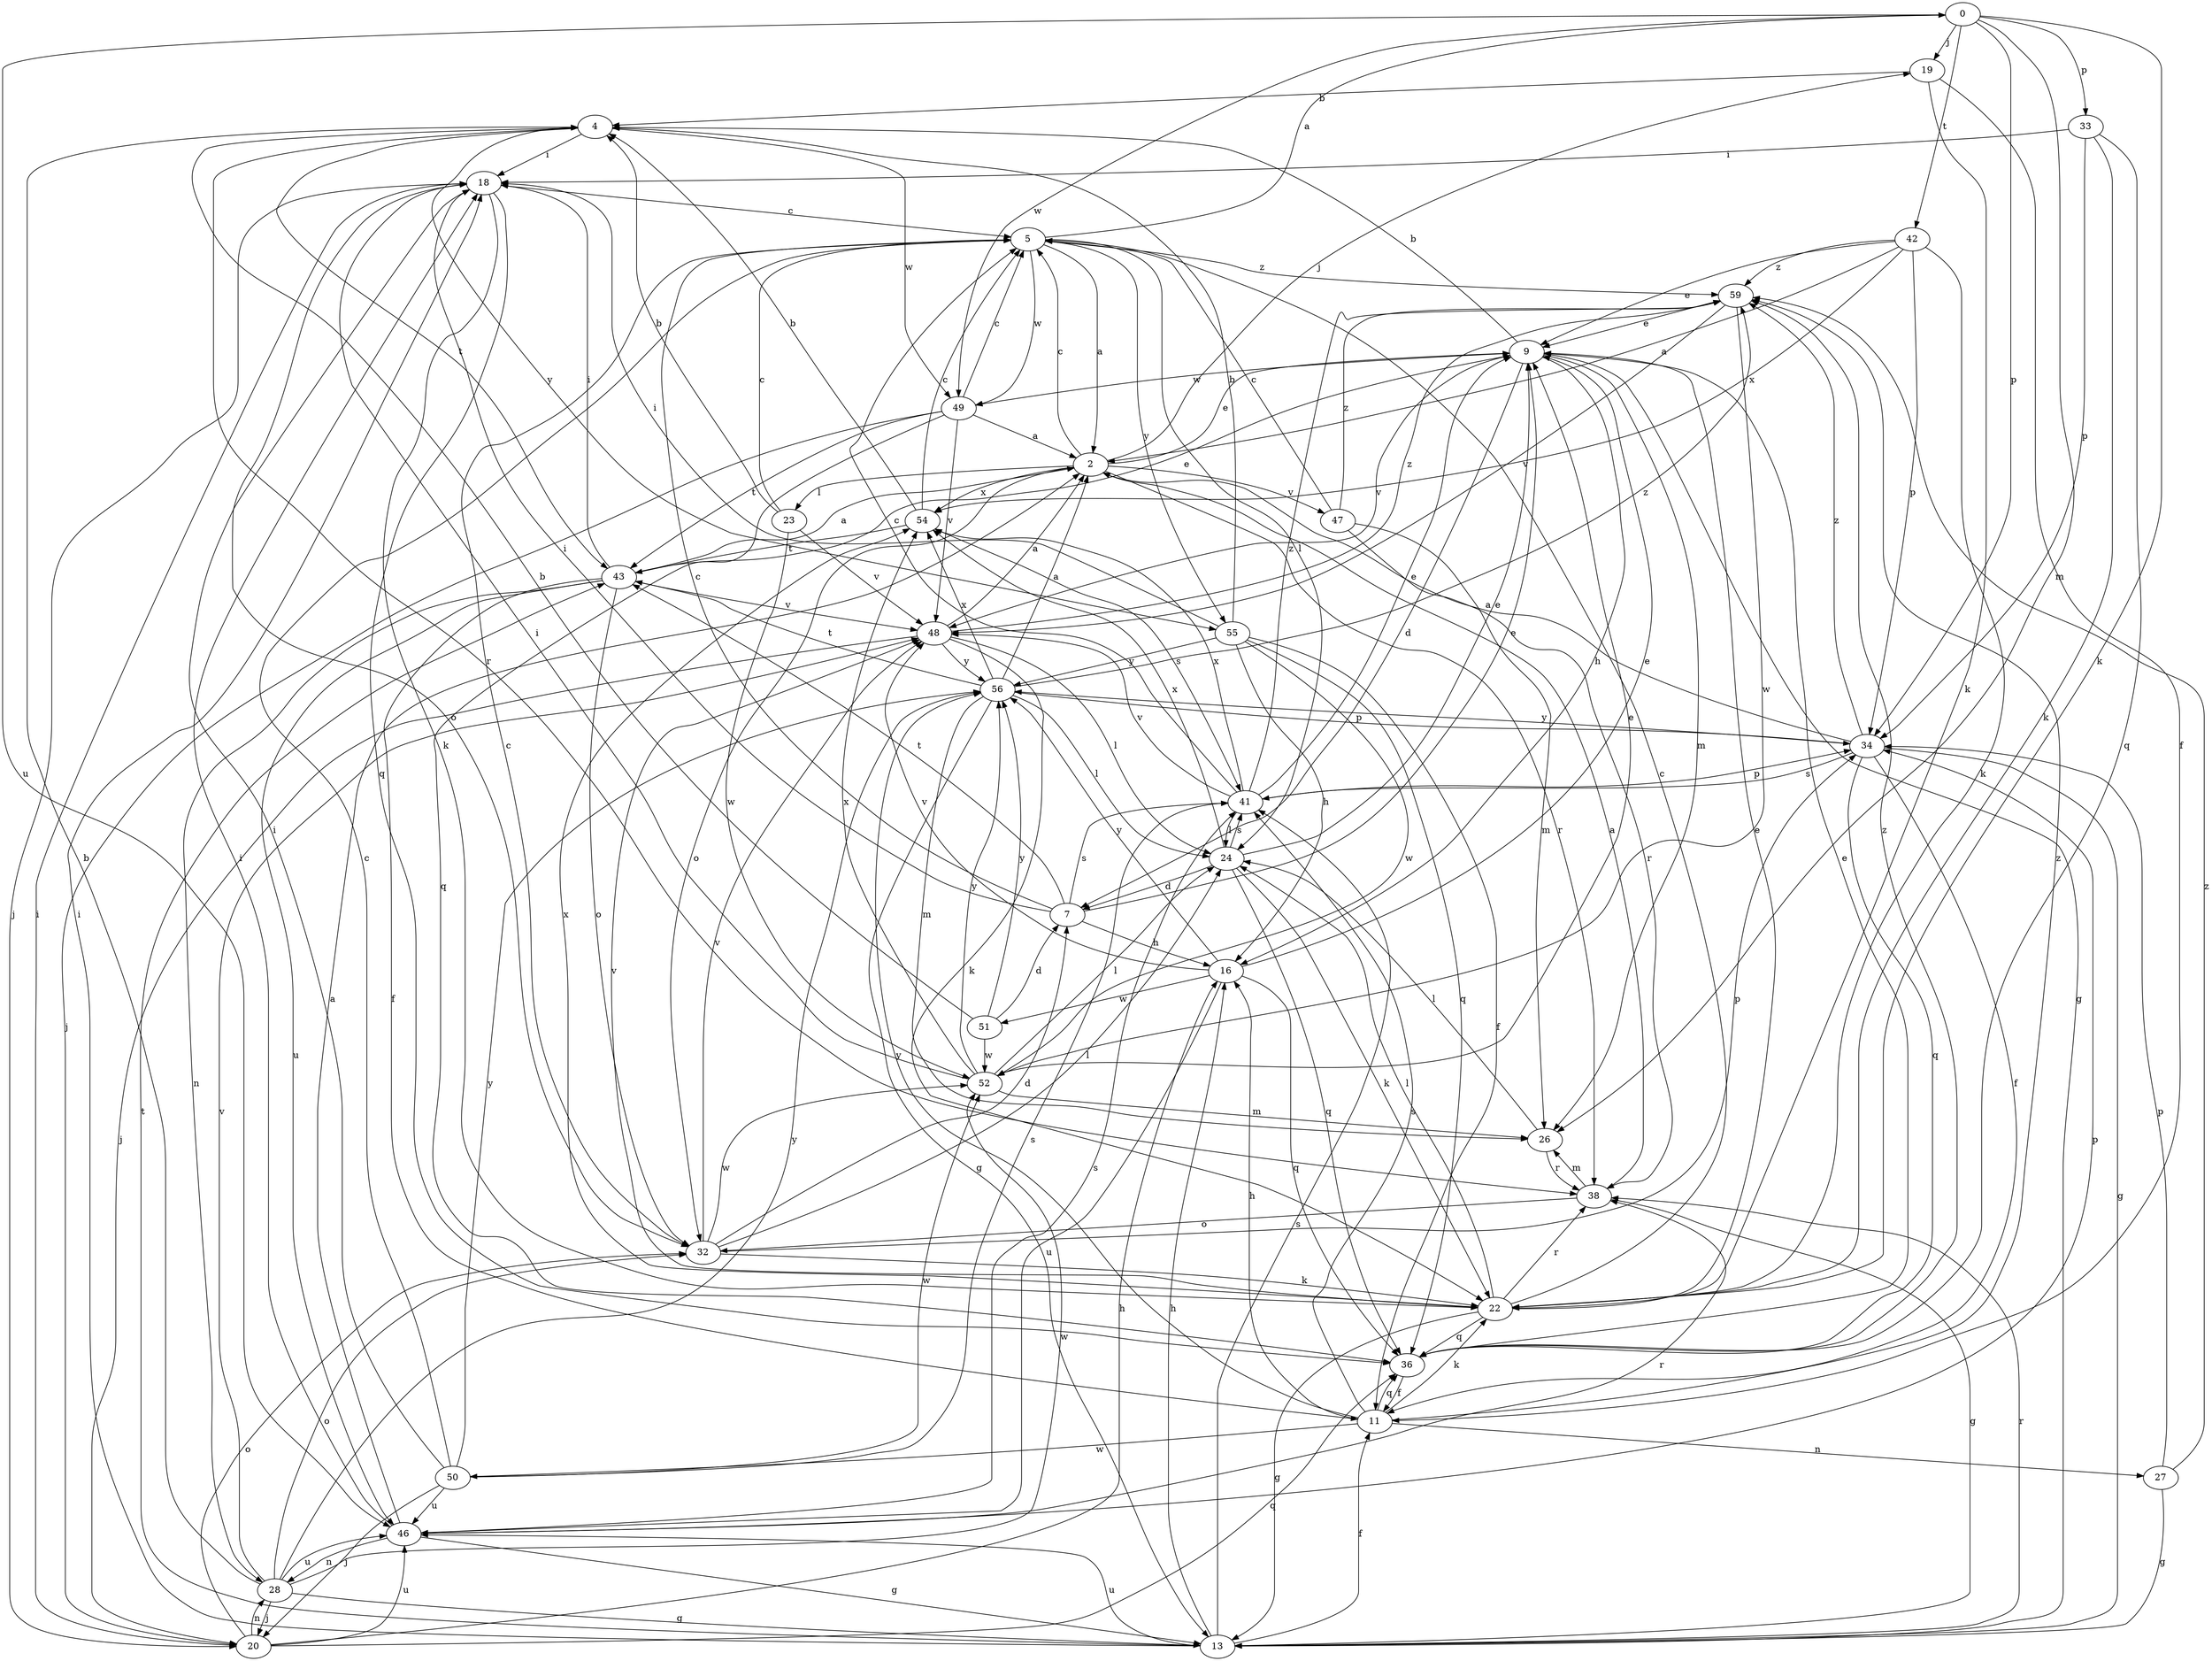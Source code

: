strict digraph  {
0;
2;
4;
5;
7;
9;
11;
13;
16;
18;
19;
20;
22;
23;
24;
26;
27;
28;
32;
33;
34;
36;
38;
41;
42;
43;
46;
47;
48;
49;
50;
51;
52;
54;
55;
56;
59;
0 -> 19  [label=j];
0 -> 22  [label=k];
0 -> 26  [label=m];
0 -> 33  [label=p];
0 -> 34  [label=p];
0 -> 42  [label=t];
0 -> 46  [label=u];
0 -> 49  [label=w];
2 -> 5  [label=c];
2 -> 9  [label=e];
2 -> 19  [label=j];
2 -> 23  [label=l];
2 -> 32  [label=o];
2 -> 38  [label=r];
2 -> 47  [label=v];
2 -> 54  [label=x];
4 -> 18  [label=i];
4 -> 38  [label=r];
4 -> 43  [label=t];
4 -> 49  [label=w];
4 -> 55  [label=y];
5 -> 0  [label=a];
5 -> 2  [label=a];
5 -> 24  [label=l];
5 -> 49  [label=w];
5 -> 55  [label=y];
5 -> 59  [label=z];
7 -> 5  [label=c];
7 -> 9  [label=e];
7 -> 16  [label=h];
7 -> 18  [label=i];
7 -> 41  [label=s];
7 -> 43  [label=t];
9 -> 4  [label=b];
9 -> 7  [label=d];
9 -> 13  [label=g];
9 -> 16  [label=h];
9 -> 26  [label=m];
9 -> 48  [label=v];
9 -> 49  [label=w];
11 -> 16  [label=h];
11 -> 22  [label=k];
11 -> 27  [label=n];
11 -> 36  [label=q];
11 -> 41  [label=s];
11 -> 50  [label=w];
11 -> 56  [label=y];
11 -> 59  [label=z];
13 -> 11  [label=f];
13 -> 16  [label=h];
13 -> 18  [label=i];
13 -> 38  [label=r];
13 -> 41  [label=s];
13 -> 43  [label=t];
13 -> 46  [label=u];
16 -> 9  [label=e];
16 -> 36  [label=q];
16 -> 46  [label=u];
16 -> 48  [label=v];
16 -> 51  [label=w];
16 -> 56  [label=y];
18 -> 5  [label=c];
18 -> 20  [label=j];
18 -> 22  [label=k];
18 -> 32  [label=o];
18 -> 36  [label=q];
19 -> 4  [label=b];
19 -> 11  [label=f];
19 -> 22  [label=k];
20 -> 16  [label=h];
20 -> 18  [label=i];
20 -> 28  [label=n];
20 -> 32  [label=o];
20 -> 36  [label=q];
20 -> 46  [label=u];
22 -> 5  [label=c];
22 -> 9  [label=e];
22 -> 13  [label=g];
22 -> 24  [label=l];
22 -> 36  [label=q];
22 -> 38  [label=r];
22 -> 48  [label=v];
22 -> 54  [label=x];
23 -> 4  [label=b];
23 -> 5  [label=c];
23 -> 48  [label=v];
23 -> 52  [label=w];
24 -> 7  [label=d];
24 -> 9  [label=e];
24 -> 22  [label=k];
24 -> 36  [label=q];
24 -> 41  [label=s];
24 -> 54  [label=x];
26 -> 24  [label=l];
26 -> 38  [label=r];
27 -> 13  [label=g];
27 -> 34  [label=p];
27 -> 59  [label=z];
28 -> 4  [label=b];
28 -> 13  [label=g];
28 -> 20  [label=j];
28 -> 32  [label=o];
28 -> 46  [label=u];
28 -> 48  [label=v];
28 -> 52  [label=w];
28 -> 56  [label=y];
32 -> 5  [label=c];
32 -> 7  [label=d];
32 -> 22  [label=k];
32 -> 24  [label=l];
32 -> 34  [label=p];
32 -> 48  [label=v];
32 -> 52  [label=w];
33 -> 18  [label=i];
33 -> 22  [label=k];
33 -> 34  [label=p];
33 -> 36  [label=q];
34 -> 2  [label=a];
34 -> 11  [label=f];
34 -> 13  [label=g];
34 -> 36  [label=q];
34 -> 41  [label=s];
34 -> 56  [label=y];
34 -> 59  [label=z];
36 -> 9  [label=e];
36 -> 11  [label=f];
36 -> 59  [label=z];
38 -> 2  [label=a];
38 -> 13  [label=g];
38 -> 26  [label=m];
38 -> 32  [label=o];
41 -> 5  [label=c];
41 -> 9  [label=e];
41 -> 24  [label=l];
41 -> 34  [label=p];
41 -> 48  [label=v];
41 -> 54  [label=x];
41 -> 59  [label=z];
42 -> 2  [label=a];
42 -> 9  [label=e];
42 -> 22  [label=k];
42 -> 34  [label=p];
42 -> 54  [label=x];
42 -> 59  [label=z];
43 -> 2  [label=a];
43 -> 9  [label=e];
43 -> 11  [label=f];
43 -> 18  [label=i];
43 -> 28  [label=n];
43 -> 32  [label=o];
43 -> 46  [label=u];
43 -> 48  [label=v];
46 -> 2  [label=a];
46 -> 13  [label=g];
46 -> 18  [label=i];
46 -> 28  [label=n];
46 -> 34  [label=p];
46 -> 38  [label=r];
46 -> 41  [label=s];
47 -> 5  [label=c];
47 -> 26  [label=m];
47 -> 38  [label=r];
47 -> 59  [label=z];
48 -> 2  [label=a];
48 -> 20  [label=j];
48 -> 22  [label=k];
48 -> 24  [label=l];
48 -> 56  [label=y];
48 -> 59  [label=z];
49 -> 2  [label=a];
49 -> 5  [label=c];
49 -> 20  [label=j];
49 -> 36  [label=q];
49 -> 43  [label=t];
49 -> 48  [label=v];
50 -> 5  [label=c];
50 -> 18  [label=i];
50 -> 20  [label=j];
50 -> 41  [label=s];
50 -> 46  [label=u];
50 -> 52  [label=w];
50 -> 56  [label=y];
51 -> 4  [label=b];
51 -> 7  [label=d];
51 -> 52  [label=w];
51 -> 56  [label=y];
52 -> 9  [label=e];
52 -> 18  [label=i];
52 -> 24  [label=l];
52 -> 26  [label=m];
52 -> 54  [label=x];
52 -> 56  [label=y];
54 -> 4  [label=b];
54 -> 5  [label=c];
54 -> 41  [label=s];
54 -> 43  [label=t];
55 -> 4  [label=b];
55 -> 11  [label=f];
55 -> 16  [label=h];
55 -> 18  [label=i];
55 -> 36  [label=q];
55 -> 52  [label=w];
55 -> 56  [label=y];
56 -> 2  [label=a];
56 -> 13  [label=g];
56 -> 24  [label=l];
56 -> 26  [label=m];
56 -> 34  [label=p];
56 -> 43  [label=t];
56 -> 54  [label=x];
56 -> 59  [label=z];
59 -> 9  [label=e];
59 -> 48  [label=v];
59 -> 52  [label=w];
}
